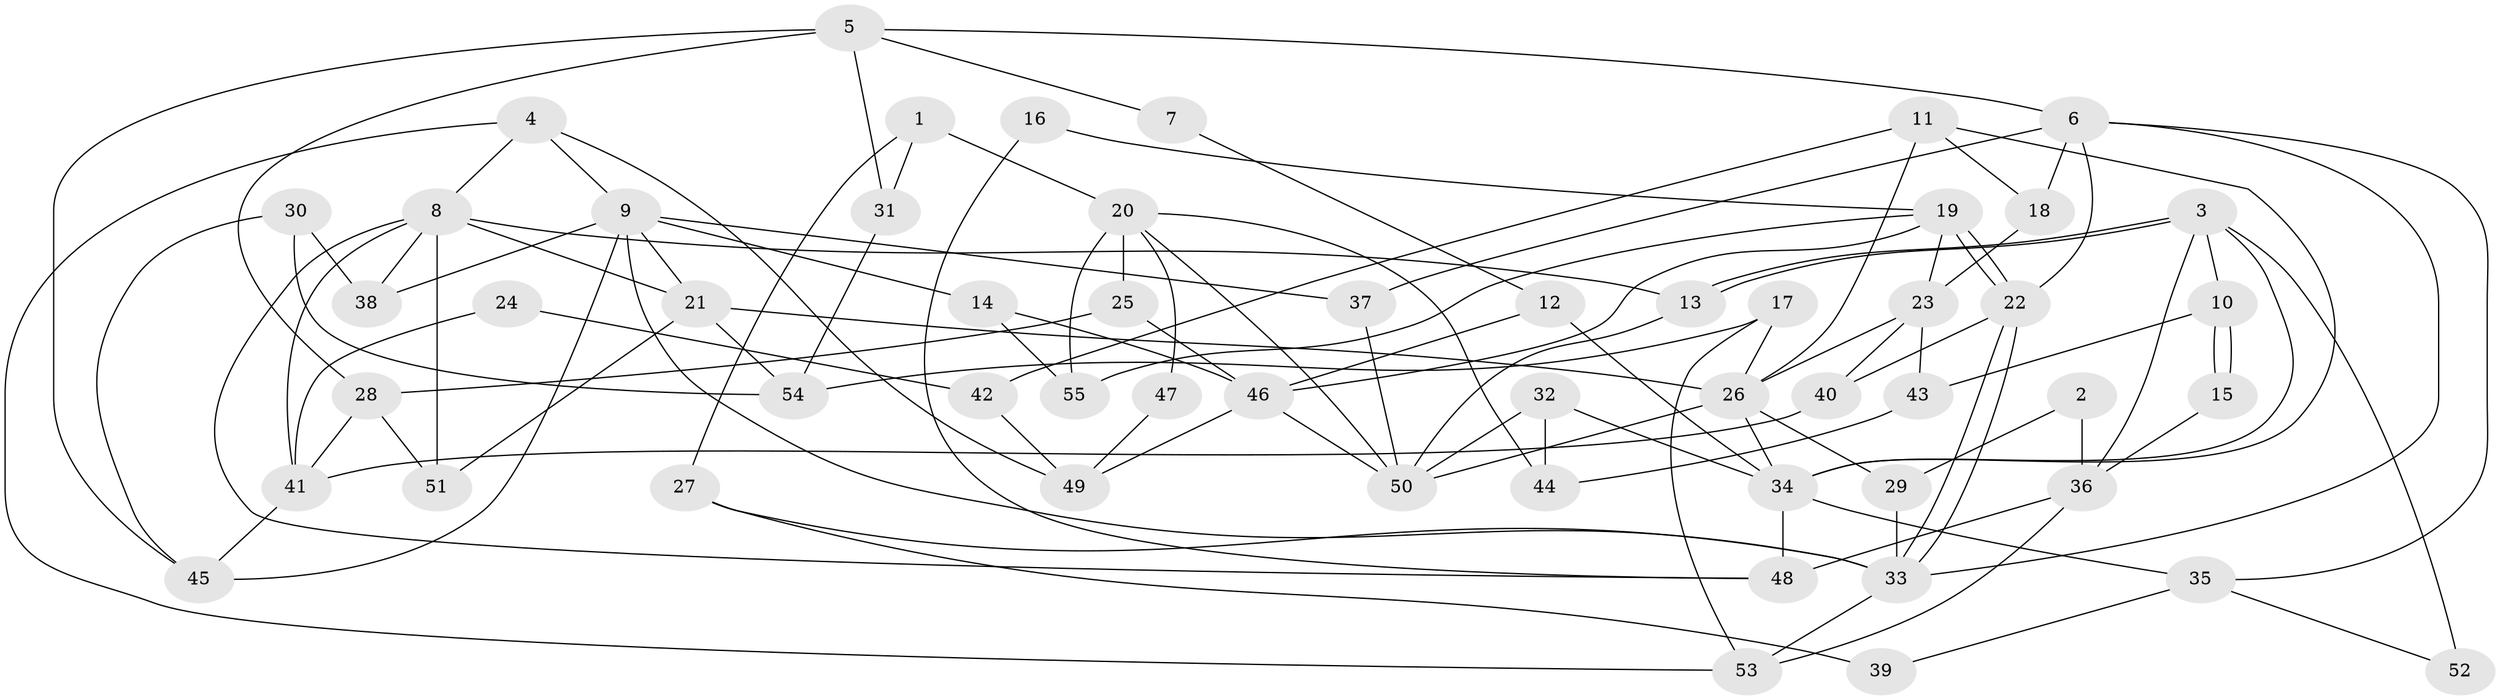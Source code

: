 // coarse degree distribution, {4: 0.18421052631578946, 6: 0.10526315789473684, 3: 0.2894736842105263, 2: 0.10526315789473684, 5: 0.15789473684210525, 7: 0.10526315789473684, 9: 0.02631578947368421, 8: 0.02631578947368421}
// Generated by graph-tools (version 1.1) at 2025/54/03/04/25 21:54:04]
// undirected, 55 vertices, 110 edges
graph export_dot {
graph [start="1"]
  node [color=gray90,style=filled];
  1;
  2;
  3;
  4;
  5;
  6;
  7;
  8;
  9;
  10;
  11;
  12;
  13;
  14;
  15;
  16;
  17;
  18;
  19;
  20;
  21;
  22;
  23;
  24;
  25;
  26;
  27;
  28;
  29;
  30;
  31;
  32;
  33;
  34;
  35;
  36;
  37;
  38;
  39;
  40;
  41;
  42;
  43;
  44;
  45;
  46;
  47;
  48;
  49;
  50;
  51;
  52;
  53;
  54;
  55;
  1 -- 31;
  1 -- 20;
  1 -- 27;
  2 -- 29;
  2 -- 36;
  3 -- 34;
  3 -- 13;
  3 -- 13;
  3 -- 10;
  3 -- 36;
  3 -- 52;
  4 -- 8;
  4 -- 9;
  4 -- 49;
  4 -- 53;
  5 -- 6;
  5 -- 45;
  5 -- 7;
  5 -- 28;
  5 -- 31;
  6 -- 22;
  6 -- 33;
  6 -- 18;
  6 -- 35;
  6 -- 37;
  7 -- 12;
  8 -- 38;
  8 -- 21;
  8 -- 13;
  8 -- 41;
  8 -- 48;
  8 -- 51;
  9 -- 21;
  9 -- 37;
  9 -- 14;
  9 -- 33;
  9 -- 38;
  9 -- 45;
  10 -- 15;
  10 -- 15;
  10 -- 43;
  11 -- 34;
  11 -- 26;
  11 -- 18;
  11 -- 42;
  12 -- 46;
  12 -- 34;
  13 -- 50;
  14 -- 46;
  14 -- 55;
  15 -- 36;
  16 -- 19;
  16 -- 48;
  17 -- 26;
  17 -- 53;
  17 -- 54;
  18 -- 23;
  19 -- 22;
  19 -- 22;
  19 -- 46;
  19 -- 23;
  19 -- 55;
  20 -- 55;
  20 -- 50;
  20 -- 25;
  20 -- 44;
  20 -- 47;
  21 -- 51;
  21 -- 26;
  21 -- 54;
  22 -- 33;
  22 -- 33;
  22 -- 40;
  23 -- 26;
  23 -- 40;
  23 -- 43;
  24 -- 41;
  24 -- 42;
  25 -- 28;
  25 -- 46;
  26 -- 34;
  26 -- 29;
  26 -- 50;
  27 -- 33;
  27 -- 39;
  28 -- 41;
  28 -- 51;
  29 -- 33;
  30 -- 54;
  30 -- 45;
  30 -- 38;
  31 -- 54;
  32 -- 50;
  32 -- 44;
  32 -- 34;
  33 -- 53;
  34 -- 48;
  34 -- 35;
  35 -- 39;
  35 -- 52;
  36 -- 53;
  36 -- 48;
  37 -- 50;
  40 -- 41;
  41 -- 45;
  42 -- 49;
  43 -- 44;
  46 -- 50;
  46 -- 49;
  47 -- 49;
}
